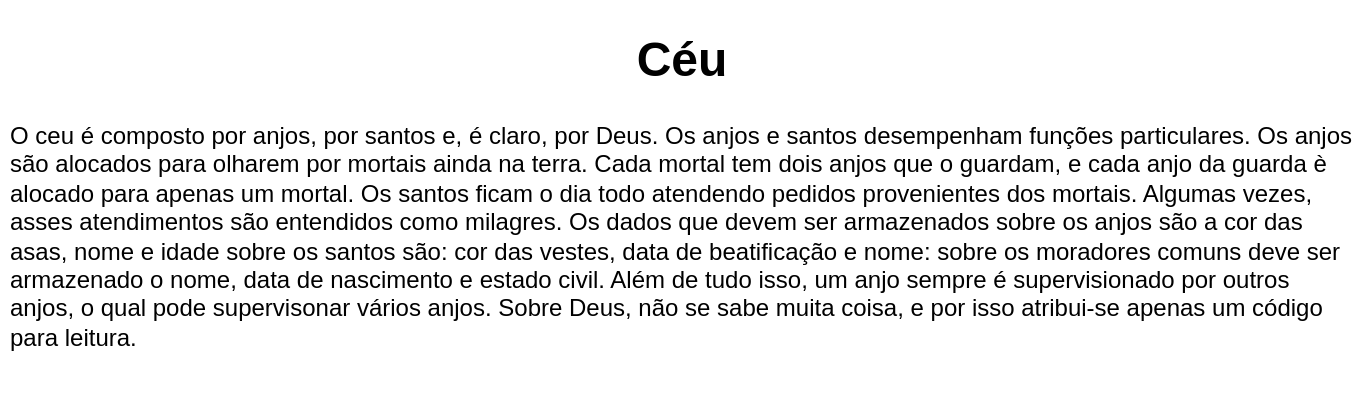 <mxfile version="23.1.6" type="github">
  <diagram name="Page-1" id="xX_NBZjKe_LPrtMDj7VY">
    <mxGraphModel dx="413" dy="207" grid="1" gridSize="10" guides="1" tooltips="1" connect="1" arrows="1" fold="1" page="1" pageScale="1" pageWidth="827" pageHeight="1169" math="0" shadow="0">
      <root>
        <mxCell id="0" />
        <mxCell id="1" parent="0" />
        <mxCell id="9RMESNlKo9HE9ouMvkY_-1" value="&lt;h1 style=&quot;text-align: center;&quot;&gt;Céu&lt;/h1&gt;&lt;p&gt;O ceu é composto por anjos, por santos e, é claro, por Deus. Os anjos e santos desempenham funções particulares. Os anjos são alocados para olharem por mortais ainda na terra. Cada mortal tem dois anjos que o guardam, e cada anjo da guarda è alocado para apenas um mortal. Os santos ficam o dia todo atendendo pedidos provenientes dos mortais. Algumas vezes, asses atendimentos são entendidos como milagres. Os dados que devem ser armazenados sobre os anjos são a cor das asas, nome e idade sobre os santos são: cor das vestes, data de beatificação e nome: sobre os moradores comuns deve ser armazenado o nome, data de nascimento e estado civil. Além de tudo isso, um anjo sempre é supervisionado por outros anjos, o qual pode supervisonar vários anjos. Sobre Deus, não se sabe muita coisa, e por isso atribui-se apenas um código para leitura.&lt;br&gt;&lt;/p&gt;" style="text;html=1;spacing=5;spacingTop=-20;whiteSpace=wrap;overflow=hidden;rounded=0;" vertex="1" parent="1">
          <mxGeometry x="80" y="10" width="680" height="190" as="geometry" />
        </mxCell>
      </root>
    </mxGraphModel>
  </diagram>
</mxfile>
